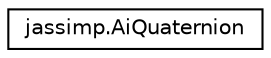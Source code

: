 digraph "Graphical Class Hierarchy"
{
  edge [fontname="Helvetica",fontsize="10",labelfontname="Helvetica",labelfontsize="10"];
  node [fontname="Helvetica",fontsize="10",shape=record];
  rankdir="LR";
  Node1 [label="jassimp.AiQuaternion",height=0.2,width=0.4,color="black", fillcolor="white", style="filled",URL="$classjassimp_1_1_ai_quaternion.html"];
}
